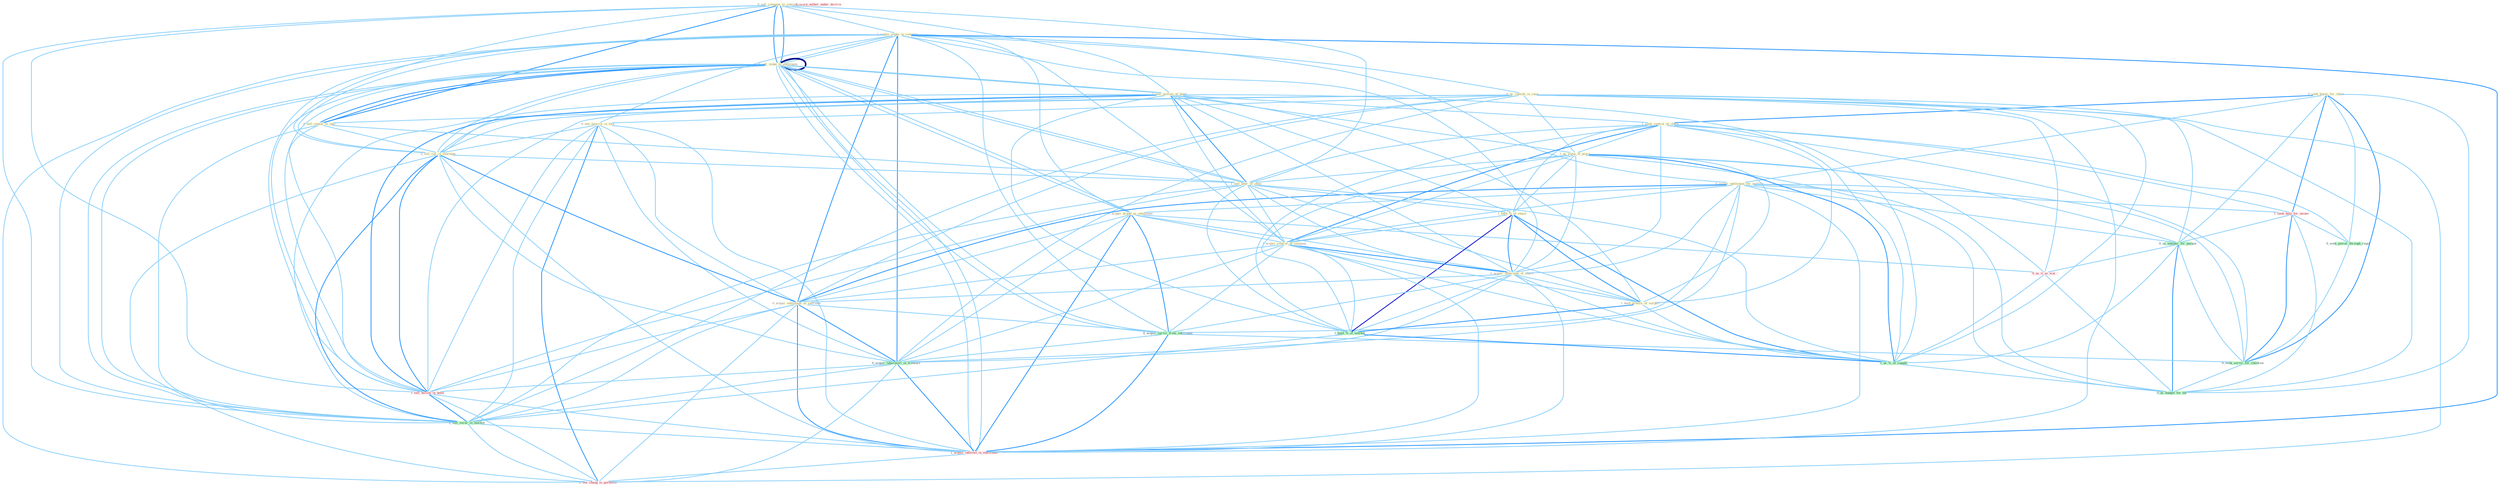 Graph G{ 
    node
    [shape=polygon,style=filled,width=.5,height=.06,color="#BDFCC9",fixedsize=true,fontsize=4,
    fontcolor="#2f4f4f"];
    {node
    [color="#ffffe0", fontcolor="#8b7d6b"] "0_seek_buyer_for_chain " "0_sell_compani_to_concern " "1_acquir_stake_in_concern " "0_sell_stake_to_entitynam " "1_sell_million_of_bond " "1_seek_control_of_chain " "0_us_consult_in_case " "0_sell_ventur_to_unit " "0_sell_stake_to_entitynam " "0_see_exercis_in_fact " "0_sell_car_in_yearnum " "0_acquir_entitynam_for_million " "1_acquir_brand_as_entitynam " "1_us_some_of_proce " "1_sell_beer_of_choic " "1_hold_%_of_share " "1_acquir_control_of_compani " "1_acquir_othernum_of_share " "1_hold_promis_of_surgeri " "0_acquir_entitynam_in_yearnum "}
{node [color="#fff0f5", fontcolor="#b22222"] "1_seek_help_for_owner " "1_sell_billion_in_bond " "0_us_it_as_wai " "1_usurp_author_under_doctrin " "1_acquir_interest_in_entitynam " "1_see_chang_in_portfolio "}
edge [color="#B0E2FF"];

	"0_seek_buyer_for_chain " -- "1_seek_control_of_chain " [w="2", color="#1e90ff" , len=0.8];
	"0_seek_buyer_for_chain " -- "0_acquir_entitynam_for_million " [w="1", color="#87cefa" ];
	"0_seek_buyer_for_chain " -- "1_seek_help_for_owner " [w="2", color="#1e90ff" , len=0.8];
	"0_seek_buyer_for_chain " -- "0_seek_power_through_regul " [w="1", color="#87cefa" ];
	"0_seek_buyer_for_chain " -- "0_us_number_for_purpos " [w="1", color="#87cefa" ];
	"0_seek_buyer_for_chain " -- "0_seek_servic_for_children " [w="2", color="#1e90ff" , len=0.8];
	"0_seek_buyer_for_chain " -- "0_us_budget_for_thi " [w="1", color="#87cefa" ];
	"0_sell_compani_to_concern " -- "1_acquir_stake_in_concern " [w="1", color="#87cefa" ];
	"0_sell_compani_to_concern " -- "0_sell_stake_to_entitynam " [w="2", color="#1e90ff" , len=0.8];
	"0_sell_compani_to_concern " -- "1_sell_million_of_bond " [w="1", color="#87cefa" ];
	"0_sell_compani_to_concern " -- "0_sell_ventur_to_unit " [w="2", color="#1e90ff" , len=0.8];
	"0_sell_compani_to_concern " -- "0_sell_stake_to_entitynam " [w="2", color="#1e90ff" , len=0.8];
	"0_sell_compani_to_concern " -- "0_sell_car_in_yearnum " [w="1", color="#87cefa" ];
	"0_sell_compani_to_concern " -- "1_sell_beer_of_choic " [w="1", color="#87cefa" ];
	"0_sell_compani_to_concern " -- "1_sell_billion_in_bond " [w="1", color="#87cefa" ];
	"0_sell_compani_to_concern " -- "0_sell_secur_in_market " [w="1", color="#87cefa" ];
	"1_acquir_stake_in_concern " -- "0_sell_stake_to_entitynam " [w="1", color="#87cefa" ];
	"1_acquir_stake_in_concern " -- "0_us_consult_in_case " [w="1", color="#87cefa" ];
	"1_acquir_stake_in_concern " -- "0_sell_stake_to_entitynam " [w="1", color="#87cefa" ];
	"1_acquir_stake_in_concern " -- "0_see_exercis_in_fact " [w="1", color="#87cefa" ];
	"1_acquir_stake_in_concern " -- "0_sell_car_in_yearnum " [w="1", color="#87cefa" ];
	"1_acquir_stake_in_concern " -- "0_acquir_entitynam_for_million " [w="1", color="#87cefa" ];
	"1_acquir_stake_in_concern " -- "1_acquir_brand_as_entitynam " [w="1", color="#87cefa" ];
	"1_acquir_stake_in_concern " -- "1_acquir_control_of_compani " [w="1", color="#87cefa" ];
	"1_acquir_stake_in_concern " -- "1_acquir_othernum_of_share " [w="1", color="#87cefa" ];
	"1_acquir_stake_in_concern " -- "0_acquir_entitynam_in_yearnum " [w="2", color="#1e90ff" , len=0.8];
	"1_acquir_stake_in_concern " -- "0_acquir_servic_from_entitynam " [w="1", color="#87cefa" ];
	"1_acquir_stake_in_concern " -- "0_acquir_laboratori_in_transact " [w="2", color="#1e90ff" , len=0.8];
	"1_acquir_stake_in_concern " -- "1_sell_billion_in_bond " [w="1", color="#87cefa" ];
	"1_acquir_stake_in_concern " -- "0_sell_secur_in_market " [w="1", color="#87cefa" ];
	"1_acquir_stake_in_concern " -- "1_acquir_interest_in_entitynam " [w="2", color="#1e90ff" , len=0.8];
	"1_acquir_stake_in_concern " -- "1_see_chang_in_portfolio " [w="1", color="#87cefa" ];
	"0_sell_stake_to_entitynam " -- "1_sell_million_of_bond " [w="1", color="#87cefa" ];
	"0_sell_stake_to_entitynam " -- "0_sell_ventur_to_unit " [w="2", color="#1e90ff" , len=0.8];
	"0_sell_stake_to_entitynam " -- "0_sell_stake_to_entitynam " [w="4", style=bold, color="#000080", len=0.4];
	"0_sell_stake_to_entitynam " -- "0_sell_car_in_yearnum " [w="1", color="#87cefa" ];
	"0_sell_stake_to_entitynam " -- "1_acquir_brand_as_entitynam " [w="1", color="#87cefa" ];
	"0_sell_stake_to_entitynam " -- "1_sell_beer_of_choic " [w="1", color="#87cefa" ];
	"0_sell_stake_to_entitynam " -- "0_acquir_servic_from_entitynam " [w="1", color="#87cefa" ];
	"0_sell_stake_to_entitynam " -- "1_sell_billion_in_bond " [w="1", color="#87cefa" ];
	"0_sell_stake_to_entitynam " -- "0_sell_secur_in_market " [w="1", color="#87cefa" ];
	"0_sell_stake_to_entitynam " -- "1_acquir_interest_in_entitynam " [w="1", color="#87cefa" ];
	"1_sell_million_of_bond " -- "1_seek_control_of_chain " [w="1", color="#87cefa" ];
	"1_sell_million_of_bond " -- "0_sell_ventur_to_unit " [w="1", color="#87cefa" ];
	"1_sell_million_of_bond " -- "0_sell_stake_to_entitynam " [w="1", color="#87cefa" ];
	"1_sell_million_of_bond " -- "0_sell_car_in_yearnum " [w="1", color="#87cefa" ];
	"1_sell_million_of_bond " -- "1_us_some_of_proce " [w="1", color="#87cefa" ];
	"1_sell_million_of_bond " -- "1_sell_beer_of_choic " [w="2", color="#1e90ff" , len=0.8];
	"1_sell_million_of_bond " -- "1_hold_%_of_share " [w="1", color="#87cefa" ];
	"1_sell_million_of_bond " -- "1_acquir_control_of_compani " [w="1", color="#87cefa" ];
	"1_sell_million_of_bond " -- "1_acquir_othernum_of_share " [w="1", color="#87cefa" ];
	"1_sell_million_of_bond " -- "1_hold_promis_of_surgeri " [w="1", color="#87cefa" ];
	"1_sell_million_of_bond " -- "1_hold_%_of_market " [w="1", color="#87cefa" ];
	"1_sell_million_of_bond " -- "1_sell_billion_in_bond " [w="2", color="#1e90ff" , len=0.8];
	"1_sell_million_of_bond " -- "1_us_%_of_capabl " [w="1", color="#87cefa" ];
	"1_sell_million_of_bond " -- "0_sell_secur_in_market " [w="1", color="#87cefa" ];
	"1_seek_control_of_chain " -- "1_us_some_of_proce " [w="1", color="#87cefa" ];
	"1_seek_control_of_chain " -- "1_sell_beer_of_choic " [w="1", color="#87cefa" ];
	"1_seek_control_of_chain " -- "1_hold_%_of_share " [w="1", color="#87cefa" ];
	"1_seek_control_of_chain " -- "1_acquir_control_of_compani " [w="2", color="#1e90ff" , len=0.8];
	"1_seek_control_of_chain " -- "1_acquir_othernum_of_share " [w="1", color="#87cefa" ];
	"1_seek_control_of_chain " -- "1_hold_promis_of_surgeri " [w="1", color="#87cefa" ];
	"1_seek_control_of_chain " -- "1_seek_help_for_owner " [w="1", color="#87cefa" ];
	"1_seek_control_of_chain " -- "1_hold_%_of_market " [w="1", color="#87cefa" ];
	"1_seek_control_of_chain " -- "0_seek_power_through_regul " [w="1", color="#87cefa" ];
	"1_seek_control_of_chain " -- "1_us_%_of_capabl " [w="1", color="#87cefa" ];
	"1_seek_control_of_chain " -- "0_seek_servic_for_children " [w="1", color="#87cefa" ];
	"0_us_consult_in_case " -- "0_see_exercis_in_fact " [w="1", color="#87cefa" ];
	"0_us_consult_in_case " -- "0_sell_car_in_yearnum " [w="1", color="#87cefa" ];
	"0_us_consult_in_case " -- "1_us_some_of_proce " [w="1", color="#87cefa" ];
	"0_us_consult_in_case " -- "0_acquir_entitynam_in_yearnum " [w="1", color="#87cefa" ];
	"0_us_consult_in_case " -- "0_us_number_for_purpos " [w="1", color="#87cefa" ];
	"0_us_consult_in_case " -- "0_acquir_laboratori_in_transact " [w="1", color="#87cefa" ];
	"0_us_consult_in_case " -- "1_sell_billion_in_bond " [w="1", color="#87cefa" ];
	"0_us_consult_in_case " -- "0_us_it_as_wai " [w="1", color="#87cefa" ];
	"0_us_consult_in_case " -- "1_us_%_of_capabl " [w="1", color="#87cefa" ];
	"0_us_consult_in_case " -- "0_sell_secur_in_market " [w="1", color="#87cefa" ];
	"0_us_consult_in_case " -- "1_acquir_interest_in_entitynam " [w="1", color="#87cefa" ];
	"0_us_consult_in_case " -- "1_see_chang_in_portfolio " [w="1", color="#87cefa" ];
	"0_us_consult_in_case " -- "0_us_budget_for_thi " [w="1", color="#87cefa" ];
	"0_sell_ventur_to_unit " -- "0_sell_stake_to_entitynam " [w="2", color="#1e90ff" , len=0.8];
	"0_sell_ventur_to_unit " -- "0_sell_car_in_yearnum " [w="1", color="#87cefa" ];
	"0_sell_ventur_to_unit " -- "1_sell_beer_of_choic " [w="1", color="#87cefa" ];
	"0_sell_ventur_to_unit " -- "1_sell_billion_in_bond " [w="1", color="#87cefa" ];
	"0_sell_ventur_to_unit " -- "0_sell_secur_in_market " [w="1", color="#87cefa" ];
	"0_sell_stake_to_entitynam " -- "0_sell_car_in_yearnum " [w="1", color="#87cefa" ];
	"0_sell_stake_to_entitynam " -- "1_acquir_brand_as_entitynam " [w="1", color="#87cefa" ];
	"0_sell_stake_to_entitynam " -- "1_sell_beer_of_choic " [w="1", color="#87cefa" ];
	"0_sell_stake_to_entitynam " -- "0_acquir_servic_from_entitynam " [w="1", color="#87cefa" ];
	"0_sell_stake_to_entitynam " -- "1_sell_billion_in_bond " [w="1", color="#87cefa" ];
	"0_sell_stake_to_entitynam " -- "0_sell_secur_in_market " [w="1", color="#87cefa" ];
	"0_sell_stake_to_entitynam " -- "1_acquir_interest_in_entitynam " [w="1", color="#87cefa" ];
	"0_see_exercis_in_fact " -- "0_sell_car_in_yearnum " [w="1", color="#87cefa" ];
	"0_see_exercis_in_fact " -- "0_acquir_entitynam_in_yearnum " [w="1", color="#87cefa" ];
	"0_see_exercis_in_fact " -- "0_acquir_laboratori_in_transact " [w="1", color="#87cefa" ];
	"0_see_exercis_in_fact " -- "1_sell_billion_in_bond " [w="1", color="#87cefa" ];
	"0_see_exercis_in_fact " -- "0_sell_secur_in_market " [w="1", color="#87cefa" ];
	"0_see_exercis_in_fact " -- "1_acquir_interest_in_entitynam " [w="1", color="#87cefa" ];
	"0_see_exercis_in_fact " -- "1_see_chang_in_portfolio " [w="2", color="#1e90ff" , len=0.8];
	"0_sell_car_in_yearnum " -- "1_sell_beer_of_choic " [w="1", color="#87cefa" ];
	"0_sell_car_in_yearnum " -- "0_acquir_entitynam_in_yearnum " [w="2", color="#1e90ff" , len=0.8];
	"0_sell_car_in_yearnum " -- "0_acquir_laboratori_in_transact " [w="1", color="#87cefa" ];
	"0_sell_car_in_yearnum " -- "1_sell_billion_in_bond " [w="2", color="#1e90ff" , len=0.8];
	"0_sell_car_in_yearnum " -- "0_sell_secur_in_market " [w="2", color="#1e90ff" , len=0.8];
	"0_sell_car_in_yearnum " -- "1_acquir_interest_in_entitynam " [w="1", color="#87cefa" ];
	"0_sell_car_in_yearnum " -- "1_see_chang_in_portfolio " [w="1", color="#87cefa" ];
	"0_acquir_entitynam_for_million " -- "1_acquir_brand_as_entitynam " [w="1", color="#87cefa" ];
	"0_acquir_entitynam_for_million " -- "1_acquir_control_of_compani " [w="1", color="#87cefa" ];
	"0_acquir_entitynam_for_million " -- "1_acquir_othernum_of_share " [w="1", color="#87cefa" ];
	"0_acquir_entitynam_for_million " -- "0_acquir_entitynam_in_yearnum " [w="2", color="#1e90ff" , len=0.8];
	"0_acquir_entitynam_for_million " -- "1_seek_help_for_owner " [w="1", color="#87cefa" ];
	"0_acquir_entitynam_for_million " -- "0_acquir_servic_from_entitynam " [w="1", color="#87cefa" ];
	"0_acquir_entitynam_for_million " -- "0_us_number_for_purpos " [w="1", color="#87cefa" ];
	"0_acquir_entitynam_for_million " -- "0_acquir_laboratori_in_transact " [w="1", color="#87cefa" ];
	"0_acquir_entitynam_for_million " -- "1_acquir_interest_in_entitynam " [w="1", color="#87cefa" ];
	"0_acquir_entitynam_for_million " -- "0_seek_servic_for_children " [w="1", color="#87cefa" ];
	"0_acquir_entitynam_for_million " -- "0_us_budget_for_thi " [w="1", color="#87cefa" ];
	"1_acquir_brand_as_entitynam " -- "1_acquir_control_of_compani " [w="1", color="#87cefa" ];
	"1_acquir_brand_as_entitynam " -- "1_acquir_othernum_of_share " [w="1", color="#87cefa" ];
	"1_acquir_brand_as_entitynam " -- "0_acquir_entitynam_in_yearnum " [w="1", color="#87cefa" ];
	"1_acquir_brand_as_entitynam " -- "0_acquir_servic_from_entitynam " [w="2", color="#1e90ff" , len=0.8];
	"1_acquir_brand_as_entitynam " -- "0_acquir_laboratori_in_transact " [w="1", color="#87cefa" ];
	"1_acquir_brand_as_entitynam " -- "0_us_it_as_wai " [w="1", color="#87cefa" ];
	"1_acquir_brand_as_entitynam " -- "1_acquir_interest_in_entitynam " [w="2", color="#1e90ff" , len=0.8];
	"1_us_some_of_proce " -- "1_sell_beer_of_choic " [w="1", color="#87cefa" ];
	"1_us_some_of_proce " -- "1_hold_%_of_share " [w="1", color="#87cefa" ];
	"1_us_some_of_proce " -- "1_acquir_control_of_compani " [w="1", color="#87cefa" ];
	"1_us_some_of_proce " -- "1_acquir_othernum_of_share " [w="1", color="#87cefa" ];
	"1_us_some_of_proce " -- "1_hold_promis_of_surgeri " [w="1", color="#87cefa" ];
	"1_us_some_of_proce " -- "1_hold_%_of_market " [w="1", color="#87cefa" ];
	"1_us_some_of_proce " -- "0_us_number_for_purpos " [w="1", color="#87cefa" ];
	"1_us_some_of_proce " -- "0_us_it_as_wai " [w="1", color="#87cefa" ];
	"1_us_some_of_proce " -- "1_us_%_of_capabl " [w="2", color="#1e90ff" , len=0.8];
	"1_us_some_of_proce " -- "0_us_budget_for_thi " [w="1", color="#87cefa" ];
	"1_sell_beer_of_choic " -- "1_hold_%_of_share " [w="1", color="#87cefa" ];
	"1_sell_beer_of_choic " -- "1_acquir_control_of_compani " [w="1", color="#87cefa" ];
	"1_sell_beer_of_choic " -- "1_acquir_othernum_of_share " [w="1", color="#87cefa" ];
	"1_sell_beer_of_choic " -- "1_hold_promis_of_surgeri " [w="1", color="#87cefa" ];
	"1_sell_beer_of_choic " -- "1_hold_%_of_market " [w="1", color="#87cefa" ];
	"1_sell_beer_of_choic " -- "1_sell_billion_in_bond " [w="1", color="#87cefa" ];
	"1_sell_beer_of_choic " -- "1_us_%_of_capabl " [w="1", color="#87cefa" ];
	"1_sell_beer_of_choic " -- "0_sell_secur_in_market " [w="1", color="#87cefa" ];
	"1_hold_%_of_share " -- "1_acquir_control_of_compani " [w="1", color="#87cefa" ];
	"1_hold_%_of_share " -- "1_acquir_othernum_of_share " [w="2", color="#1e90ff" , len=0.8];
	"1_hold_%_of_share " -- "1_hold_promis_of_surgeri " [w="2", color="#1e90ff" , len=0.8];
	"1_hold_%_of_share " -- "1_hold_%_of_market " [w="3", color="#0000cd" , len=0.6];
	"1_hold_%_of_share " -- "1_us_%_of_capabl " [w="2", color="#1e90ff" , len=0.8];
	"1_acquir_control_of_compani " -- "1_acquir_othernum_of_share " [w="2", color="#1e90ff" , len=0.8];
	"1_acquir_control_of_compani " -- "1_hold_promis_of_surgeri " [w="1", color="#87cefa" ];
	"1_acquir_control_of_compani " -- "0_acquir_entitynam_in_yearnum " [w="1", color="#87cefa" ];
	"1_acquir_control_of_compani " -- "0_acquir_servic_from_entitynam " [w="1", color="#87cefa" ];
	"1_acquir_control_of_compani " -- "1_hold_%_of_market " [w="1", color="#87cefa" ];
	"1_acquir_control_of_compani " -- "0_acquir_laboratori_in_transact " [w="1", color="#87cefa" ];
	"1_acquir_control_of_compani " -- "1_us_%_of_capabl " [w="1", color="#87cefa" ];
	"1_acquir_control_of_compani " -- "1_acquir_interest_in_entitynam " [w="1", color="#87cefa" ];
	"1_acquir_othernum_of_share " -- "1_hold_promis_of_surgeri " [w="1", color="#87cefa" ];
	"1_acquir_othernum_of_share " -- "0_acquir_entitynam_in_yearnum " [w="1", color="#87cefa" ];
	"1_acquir_othernum_of_share " -- "0_acquir_servic_from_entitynam " [w="1", color="#87cefa" ];
	"1_acquir_othernum_of_share " -- "1_hold_%_of_market " [w="1", color="#87cefa" ];
	"1_acquir_othernum_of_share " -- "0_acquir_laboratori_in_transact " [w="1", color="#87cefa" ];
	"1_acquir_othernum_of_share " -- "1_us_%_of_capabl " [w="1", color="#87cefa" ];
	"1_acquir_othernum_of_share " -- "1_acquir_interest_in_entitynam " [w="1", color="#87cefa" ];
	"1_hold_promis_of_surgeri " -- "1_hold_%_of_market " [w="2", color="#1e90ff" , len=0.8];
	"1_hold_promis_of_surgeri " -- "1_us_%_of_capabl " [w="1", color="#87cefa" ];
	"0_acquir_entitynam_in_yearnum " -- "0_acquir_servic_from_entitynam " [w="1", color="#87cefa" ];
	"0_acquir_entitynam_in_yearnum " -- "0_acquir_laboratori_in_transact " [w="2", color="#1e90ff" , len=0.8];
	"0_acquir_entitynam_in_yearnum " -- "1_sell_billion_in_bond " [w="1", color="#87cefa" ];
	"0_acquir_entitynam_in_yearnum " -- "0_sell_secur_in_market " [w="1", color="#87cefa" ];
	"0_acquir_entitynam_in_yearnum " -- "1_acquir_interest_in_entitynam " [w="2", color="#1e90ff" , len=0.8];
	"0_acquir_entitynam_in_yearnum " -- "1_see_chang_in_portfolio " [w="1", color="#87cefa" ];
	"1_seek_help_for_owner " -- "0_seek_power_through_regul " [w="1", color="#87cefa" ];
	"1_seek_help_for_owner " -- "0_us_number_for_purpos " [w="1", color="#87cefa" ];
	"1_seek_help_for_owner " -- "0_seek_servic_for_children " [w="2", color="#1e90ff" , len=0.8];
	"1_seek_help_for_owner " -- "0_us_budget_for_thi " [w="1", color="#87cefa" ];
	"0_acquir_servic_from_entitynam " -- "0_acquir_laboratori_in_transact " [w="1", color="#87cefa" ];
	"0_acquir_servic_from_entitynam " -- "1_acquir_interest_in_entitynam " [w="2", color="#1e90ff" , len=0.8];
	"0_acquir_servic_from_entitynam " -- "0_seek_servic_for_children " [w="1", color="#87cefa" ];
	"1_hold_%_of_market " -- "1_us_%_of_capabl " [w="2", color="#1e90ff" , len=0.8];
	"1_hold_%_of_market " -- "0_sell_secur_in_market " [w="1", color="#87cefa" ];
	"0_seek_power_through_regul " -- "0_seek_servic_for_children " [w="1", color="#87cefa" ];
	"0_us_number_for_purpos " -- "0_us_it_as_wai " [w="1", color="#87cefa" ];
	"0_us_number_for_purpos " -- "1_us_%_of_capabl " [w="1", color="#87cefa" ];
	"0_us_number_for_purpos " -- "0_seek_servic_for_children " [w="1", color="#87cefa" ];
	"0_us_number_for_purpos " -- "0_us_budget_for_thi " [w="2", color="#1e90ff" , len=0.8];
	"0_acquir_laboratori_in_transact " -- "1_sell_billion_in_bond " [w="1", color="#87cefa" ];
	"0_acquir_laboratori_in_transact " -- "0_sell_secur_in_market " [w="1", color="#87cefa" ];
	"0_acquir_laboratori_in_transact " -- "1_acquir_interest_in_entitynam " [w="2", color="#1e90ff" , len=0.8];
	"0_acquir_laboratori_in_transact " -- "1_see_chang_in_portfolio " [w="1", color="#87cefa" ];
	"1_sell_billion_in_bond " -- "0_sell_secur_in_market " [w="2", color="#1e90ff" , len=0.8];
	"1_sell_billion_in_bond " -- "1_acquir_interest_in_entitynam " [w="1", color="#87cefa" ];
	"1_sell_billion_in_bond " -- "1_see_chang_in_portfolio " [w="1", color="#87cefa" ];
	"0_us_it_as_wai " -- "1_us_%_of_capabl " [w="1", color="#87cefa" ];
	"0_us_it_as_wai " -- "0_us_budget_for_thi " [w="1", color="#87cefa" ];
	"1_us_%_of_capabl " -- "0_us_budget_for_thi " [w="1", color="#87cefa" ];
	"0_sell_secur_in_market " -- "1_acquir_interest_in_entitynam " [w="1", color="#87cefa" ];
	"0_sell_secur_in_market " -- "1_see_chang_in_portfolio " [w="1", color="#87cefa" ];
	"1_acquir_interest_in_entitynam " -- "1_see_chang_in_portfolio " [w="1", color="#87cefa" ];
	"0_seek_servic_for_children " -- "0_us_budget_for_thi " [w="1", color="#87cefa" ];
}
